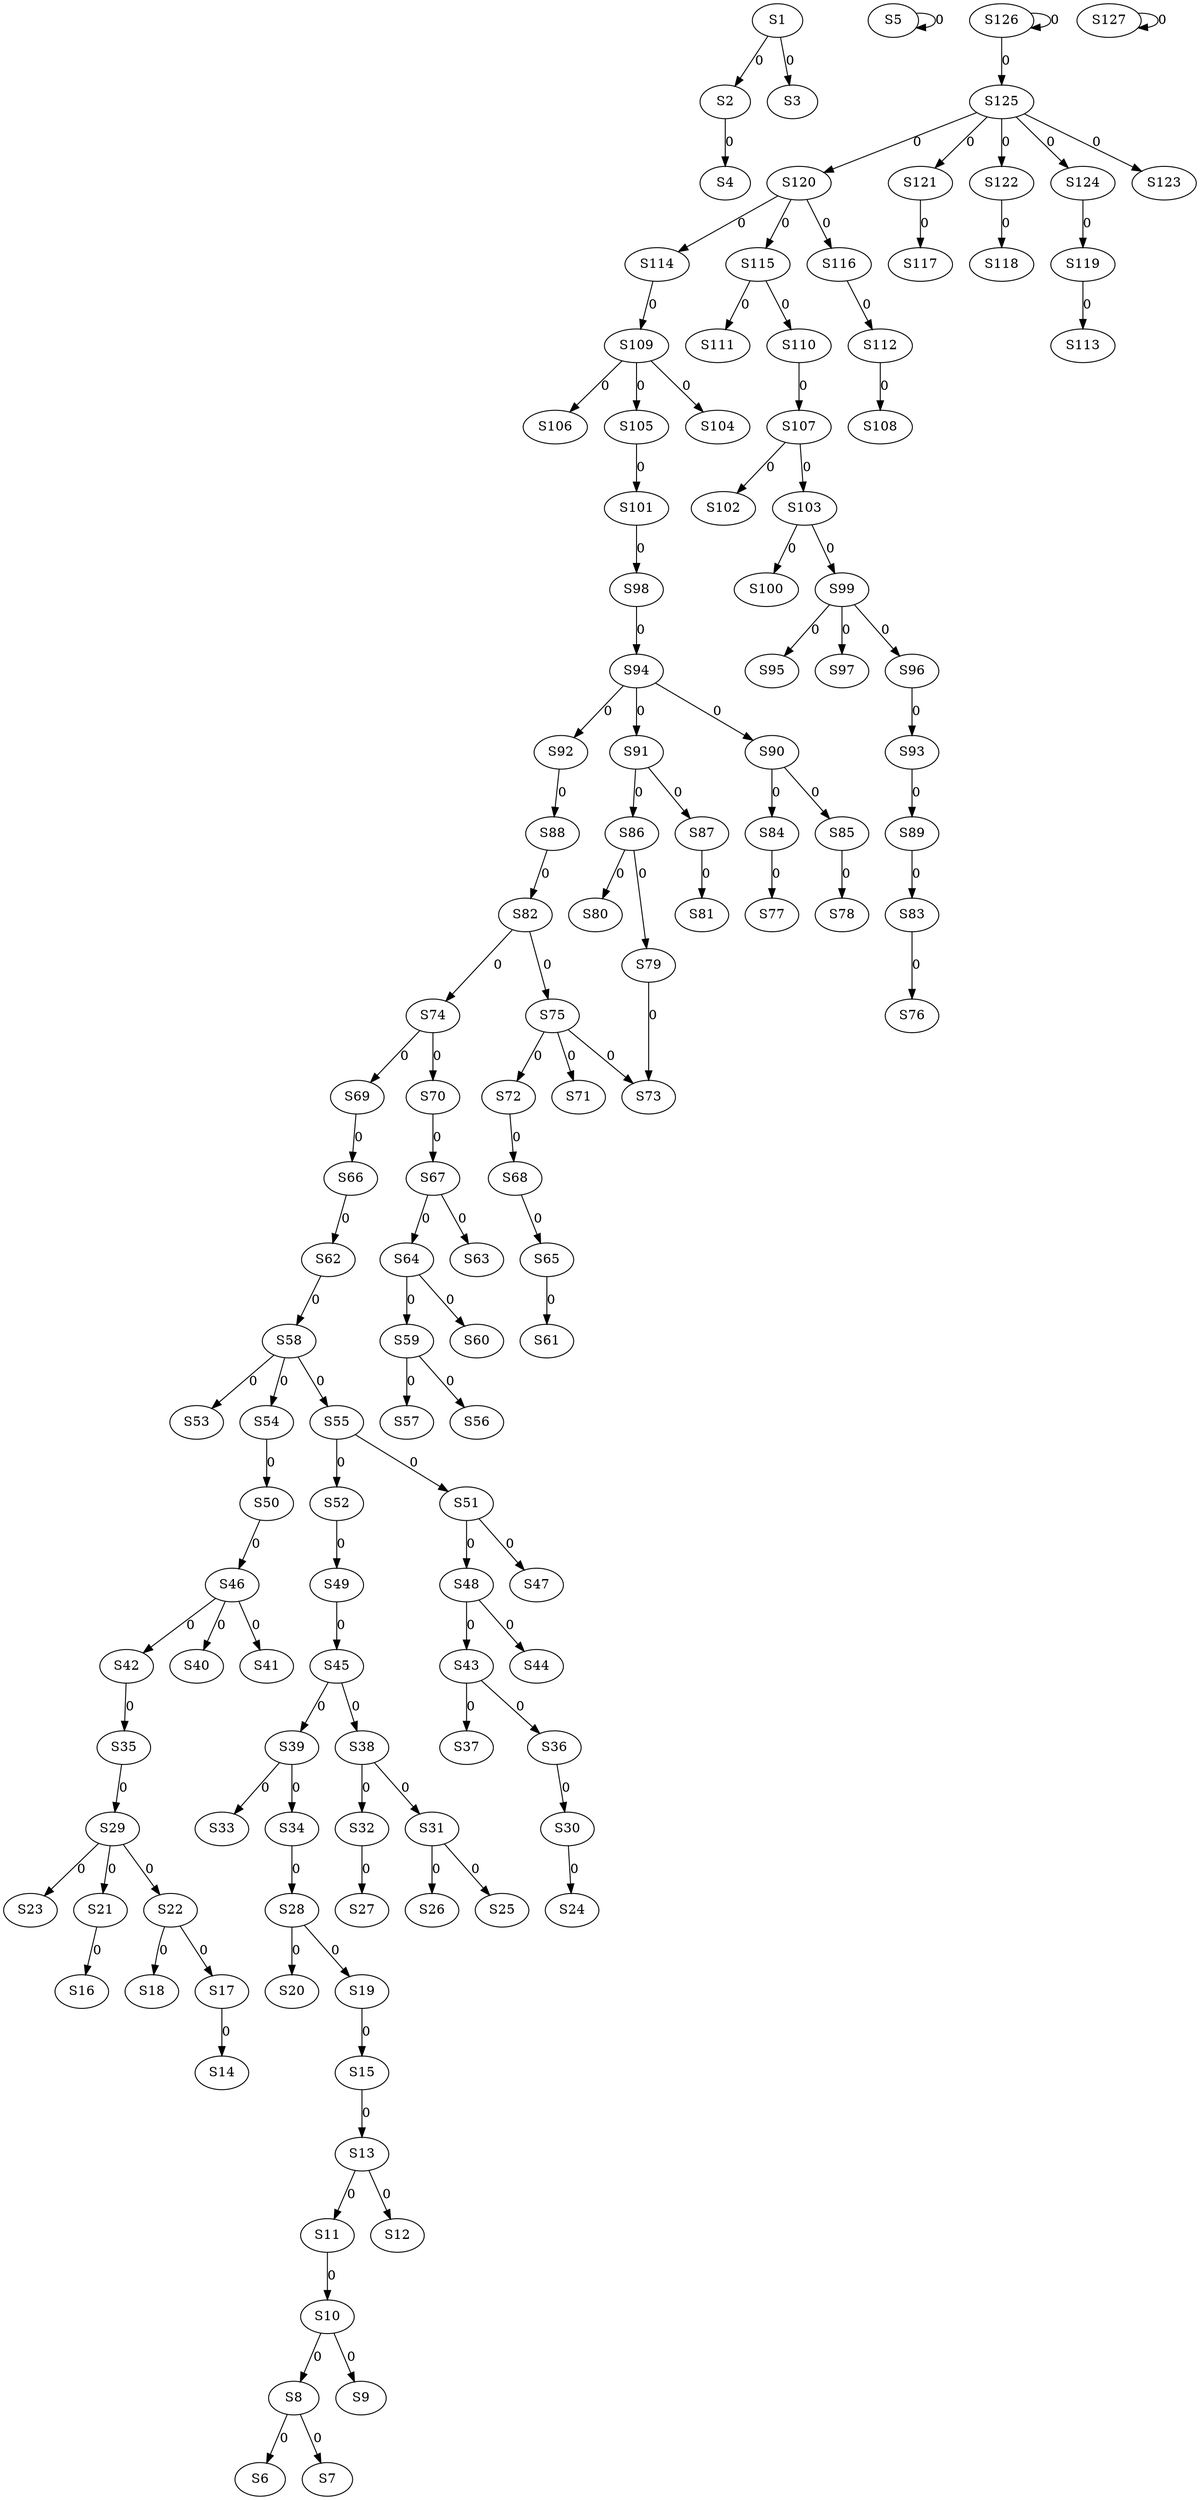 strict digraph {
	S1 -> S2 [ label = 0 ];
	S1 -> S3 [ label = 0 ];
	S2 -> S4 [ label = 0 ];
	S5 -> S5 [ label = 0 ];
	S8 -> S6 [ label = 0 ];
	S8 -> S7 [ label = 0 ];
	S10 -> S8 [ label = 0 ];
	S10 -> S9 [ label = 0 ];
	S11 -> S10 [ label = 0 ];
	S13 -> S11 [ label = 0 ];
	S13 -> S12 [ label = 0 ];
	S15 -> S13 [ label = 0 ];
	S17 -> S14 [ label = 0 ];
	S19 -> S15 [ label = 0 ];
	S21 -> S16 [ label = 0 ];
	S22 -> S17 [ label = 0 ];
	S22 -> S18 [ label = 0 ];
	S28 -> S19 [ label = 0 ];
	S28 -> S20 [ label = 0 ];
	S29 -> S21 [ label = 0 ];
	S29 -> S22 [ label = 0 ];
	S29 -> S23 [ label = 0 ];
	S30 -> S24 [ label = 0 ];
	S31 -> S25 [ label = 0 ];
	S31 -> S26 [ label = 0 ];
	S32 -> S27 [ label = 0 ];
	S34 -> S28 [ label = 0 ];
	S35 -> S29 [ label = 0 ];
	S36 -> S30 [ label = 0 ];
	S38 -> S31 [ label = 0 ];
	S38 -> S32 [ label = 0 ];
	S39 -> S33 [ label = 0 ];
	S39 -> S34 [ label = 0 ];
	S42 -> S35 [ label = 0 ];
	S43 -> S36 [ label = 0 ];
	S43 -> S37 [ label = 0 ];
	S45 -> S38 [ label = 0 ];
	S45 -> S39 [ label = 0 ];
	S46 -> S40 [ label = 0 ];
	S46 -> S41 [ label = 0 ];
	S46 -> S42 [ label = 0 ];
	S48 -> S43 [ label = 0 ];
	S48 -> S44 [ label = 0 ];
	S49 -> S45 [ label = 0 ];
	S50 -> S46 [ label = 0 ];
	S51 -> S47 [ label = 0 ];
	S51 -> S48 [ label = 0 ];
	S52 -> S49 [ label = 0 ];
	S54 -> S50 [ label = 0 ];
	S55 -> S51 [ label = 0 ];
	S55 -> S52 [ label = 0 ];
	S58 -> S53 [ label = 0 ];
	S58 -> S54 [ label = 0 ];
	S58 -> S55 [ label = 0 ];
	S59 -> S56 [ label = 0 ];
	S59 -> S57 [ label = 0 ];
	S62 -> S58 [ label = 0 ];
	S64 -> S59 [ label = 0 ];
	S64 -> S60 [ label = 0 ];
	S65 -> S61 [ label = 0 ];
	S66 -> S62 [ label = 0 ];
	S67 -> S63 [ label = 0 ];
	S67 -> S64 [ label = 0 ];
	S68 -> S65 [ label = 0 ];
	S69 -> S66 [ label = 0 ];
	S70 -> S67 [ label = 0 ];
	S72 -> S68 [ label = 0 ];
	S74 -> S69 [ label = 0 ];
	S74 -> S70 [ label = 0 ];
	S75 -> S71 [ label = 0 ];
	S75 -> S72 [ label = 0 ];
	S75 -> S73 [ label = 0 ];
	S82 -> S74 [ label = 0 ];
	S82 -> S75 [ label = 0 ];
	S83 -> S76 [ label = 0 ];
	S84 -> S77 [ label = 0 ];
	S85 -> S78 [ label = 0 ];
	S86 -> S79 [ label = 0 ];
	S86 -> S80 [ label = 0 ];
	S87 -> S81 [ label = 0 ];
	S88 -> S82 [ label = 0 ];
	S89 -> S83 [ label = 0 ];
	S90 -> S84 [ label = 0 ];
	S90 -> S85 [ label = 0 ];
	S91 -> S86 [ label = 0 ];
	S91 -> S87 [ label = 0 ];
	S92 -> S88 [ label = 0 ];
	S93 -> S89 [ label = 0 ];
	S94 -> S90 [ label = 0 ];
	S94 -> S91 [ label = 0 ];
	S94 -> S92 [ label = 0 ];
	S96 -> S93 [ label = 0 ];
	S98 -> S94 [ label = 0 ];
	S99 -> S95 [ label = 0 ];
	S99 -> S96 [ label = 0 ];
	S99 -> S97 [ label = 0 ];
	S101 -> S98 [ label = 0 ];
	S103 -> S99 [ label = 0 ];
	S103 -> S100 [ label = 0 ];
	S105 -> S101 [ label = 0 ];
	S107 -> S102 [ label = 0 ];
	S107 -> S103 [ label = 0 ];
	S109 -> S104 [ label = 0 ];
	S109 -> S105 [ label = 0 ];
	S109 -> S106 [ label = 0 ];
	S110 -> S107 [ label = 0 ];
	S112 -> S108 [ label = 0 ];
	S114 -> S109 [ label = 0 ];
	S115 -> S110 [ label = 0 ];
	S115 -> S111 [ label = 0 ];
	S116 -> S112 [ label = 0 ];
	S119 -> S113 [ label = 0 ];
	S120 -> S114 [ label = 0 ];
	S120 -> S115 [ label = 0 ];
	S120 -> S116 [ label = 0 ];
	S121 -> S117 [ label = 0 ];
	S122 -> S118 [ label = 0 ];
	S124 -> S119 [ label = 0 ];
	S125 -> S120 [ label = 0 ];
	S125 -> S121 [ label = 0 ];
	S125 -> S122 [ label = 0 ];
	S125 -> S123 [ label = 0 ];
	S125 -> S124 [ label = 0 ];
	S126 -> S125 [ label = 0 ];
	S126 -> S126 [ label = 0 ];
	S127 -> S127 [ label = 0 ];
	S79 -> S73 [ label = 0 ];
}